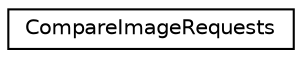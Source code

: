digraph "Graphical Class Hierarchy"
{
 // LATEX_PDF_SIZE
  edge [fontname="Helvetica",fontsize="10",labelfontname="Helvetica",labelfontsize="10"];
  node [fontname="Helvetica",fontsize="10",shape=record];
  rankdir="LR";
  Node0 [label="CompareImageRequests",height=0.2,width=0.4,color="black", fillcolor="white", style="filled",URL="$structCompareImageRequests.html",tooltip=" "];
}
